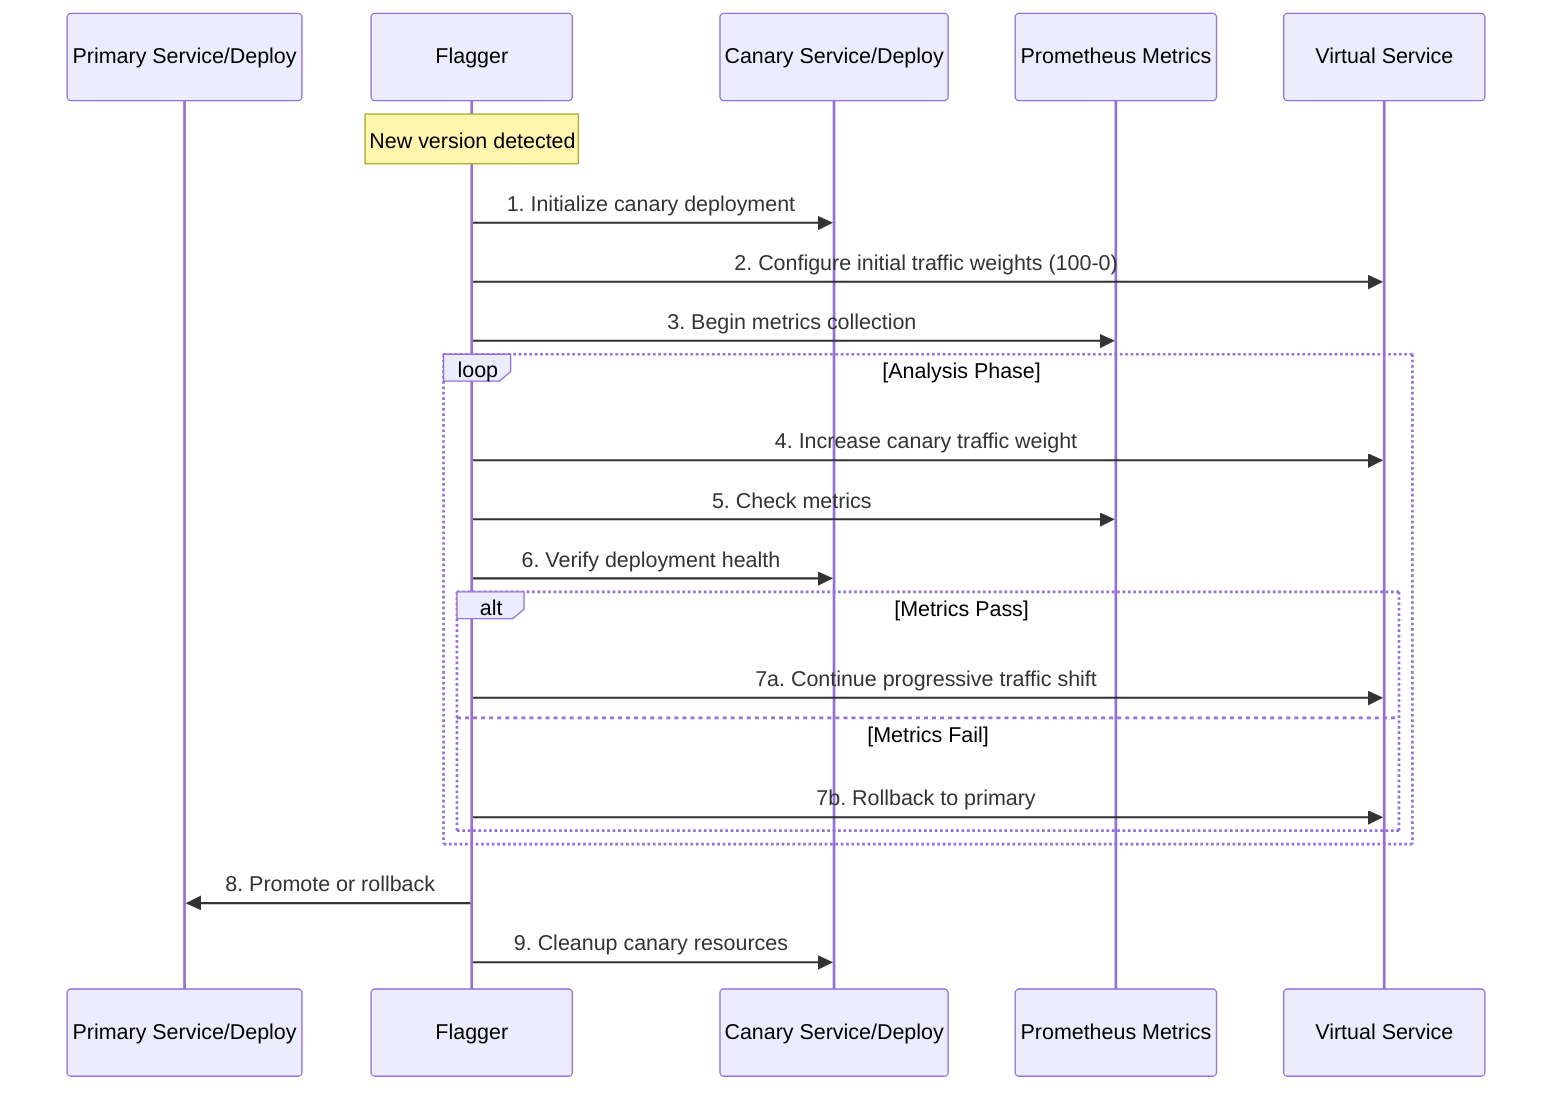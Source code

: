sequenceDiagram
    participant P as Primary Service/Deploy
    participant F as Flagger
    participant C as Canary Service/Deploy
    participant M as Prometheus Metrics
    participant V as Virtual Service
    
    Note over F: New version detected
    F->>C: 1. Initialize canary deployment
    F->>V: 2. Configure initial traffic weights (100-0)
    F->>M: 3. Begin metrics collection
    loop Analysis Phase
        F->>V: 4. Increase canary traffic weight
        F->>M: 5. Check metrics
        F->>C: 6. Verify deployment health
        alt Metrics Pass
            F->>V: 7a. Continue progressive traffic shift
        else Metrics Fail
            F->>V: 7b. Rollback to primary
        end
    end
    F->>P: 8. Promote or rollback
    F->>C: 9. Cleanup canary resources